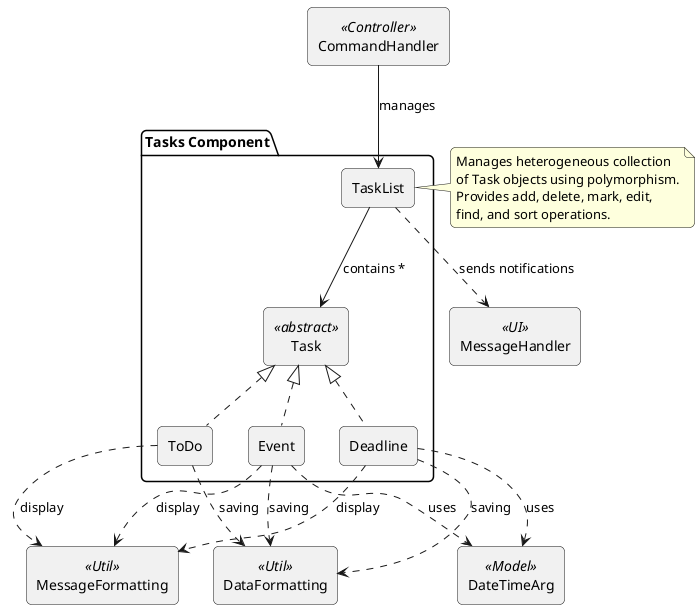 @startuml TaskInteractions
' High-level component interactions diagram
skinparam componentStyle rectangle
skinparam roundcorner 10

package "Tasks Component" {
  component TaskList
  component Task <<abstract>>
  component ToDo
  component Deadline
  component Event
}

component MessageHandler <<UI>>
component DateTimeArg <<Model>>
component CommandHandler <<Controller>>
component DataFormatting <<Util>>
component MessageFormatting <<Util>>

' Main interactions
CommandHandler --> TaskList : manages
TaskList --> Task : contains *
Task <|.. ToDo
Task <|.. Deadline
Task <|.. Event

Deadline ..> DateTimeArg : uses
Event ..> DateTimeArg : uses

TaskList ..> MessageHandler : sends notifications

ToDo ..> DataFormatting : saving
ToDo ..> MessageFormatting : display
Deadline ..> DataFormatting : saving
Deadline ..> MessageFormatting : display
Event ..> DataFormatting : saving
Event ..> MessageFormatting : display

note right of TaskList
  Manages heterogeneous collection
  of Task objects using polymorphism.
  Provides add, delete, mark, edit,
  find, and sort operations.
end note

@enduml